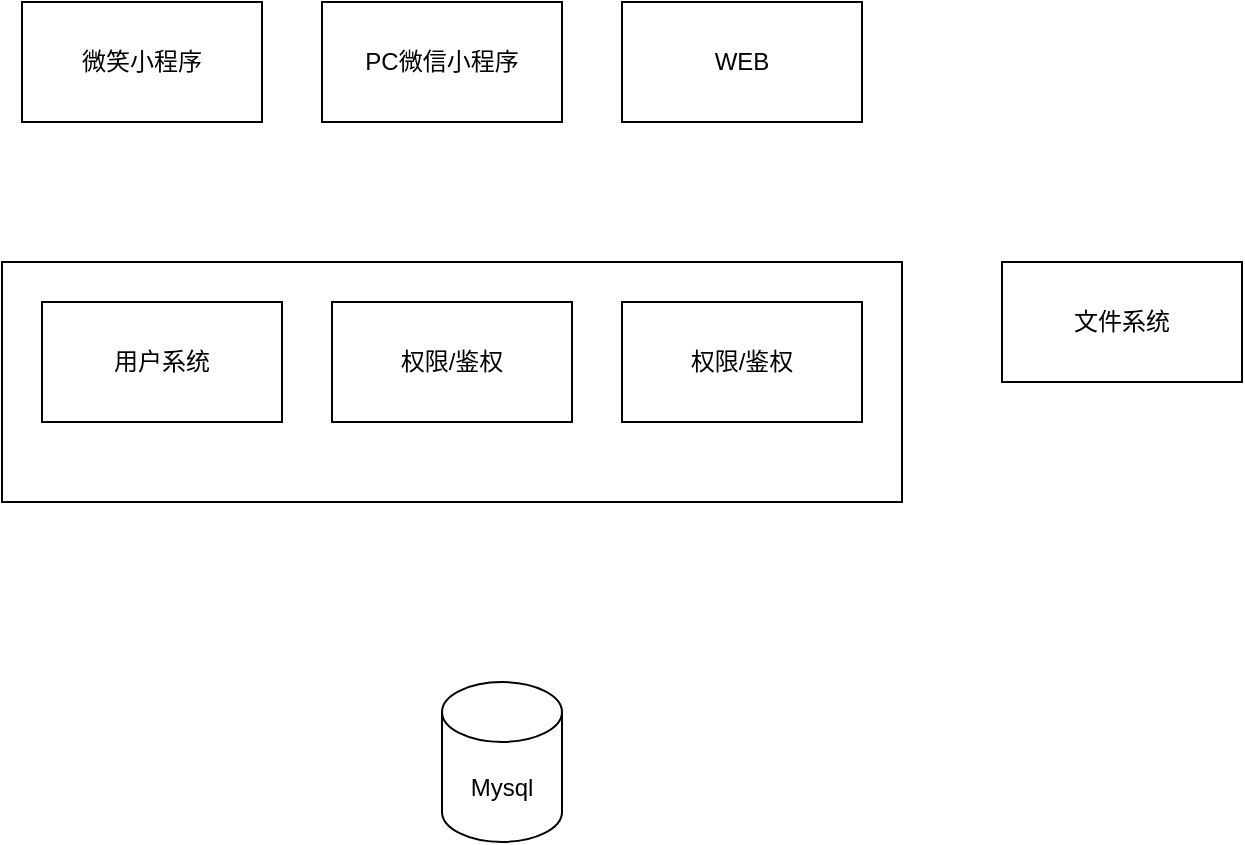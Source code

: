 <mxfile version="21.3.2" type="github">
  <diagram name="第 1 页" id="hYwSPWnD0R3mvGRATKQR">
    <mxGraphModel dx="1506" dy="894" grid="1" gridSize="10" guides="1" tooltips="1" connect="1" arrows="1" fold="1" page="1" pageScale="1" pageWidth="827" pageHeight="1169" math="0" shadow="0">
      <root>
        <mxCell id="0" />
        <mxCell id="1" parent="0" />
        <mxCell id="962obIwDHnLTAN8AyWVL-1" value="" style="rounded=0;whiteSpace=wrap;html=1;" vertex="1" parent="1">
          <mxGeometry x="80" y="220" width="450" height="120" as="geometry" />
        </mxCell>
        <mxCell id="962obIwDHnLTAN8AyWVL-5" value="文件系统" style="rounded=0;whiteSpace=wrap;html=1;" vertex="1" parent="1">
          <mxGeometry x="580" y="220" width="120" height="60" as="geometry" />
        </mxCell>
        <mxCell id="962obIwDHnLTAN8AyWVL-7" value="用户系统" style="rounded=0;whiteSpace=wrap;html=1;" vertex="1" parent="1">
          <mxGeometry x="100" y="240" width="120" height="60" as="geometry" />
        </mxCell>
        <mxCell id="962obIwDHnLTAN8AyWVL-8" value="权限/鉴权" style="rounded=0;whiteSpace=wrap;html=1;" vertex="1" parent="1">
          <mxGeometry x="245" y="240" width="120" height="60" as="geometry" />
        </mxCell>
        <mxCell id="962obIwDHnLTAN8AyWVL-10" value="Mysql" style="shape=cylinder3;whiteSpace=wrap;html=1;boundedLbl=1;backgroundOutline=1;size=15;" vertex="1" parent="1">
          <mxGeometry x="300" y="430" width="60" height="80" as="geometry" />
        </mxCell>
        <mxCell id="962obIwDHnLTAN8AyWVL-11" value="权限/鉴权" style="rounded=0;whiteSpace=wrap;html=1;" vertex="1" parent="1">
          <mxGeometry x="390" y="240" width="120" height="60" as="geometry" />
        </mxCell>
        <mxCell id="962obIwDHnLTAN8AyWVL-12" value="微笑小程序" style="rounded=0;whiteSpace=wrap;html=1;" vertex="1" parent="1">
          <mxGeometry x="90" y="90" width="120" height="60" as="geometry" />
        </mxCell>
        <mxCell id="962obIwDHnLTAN8AyWVL-13" value="PC微信小程序" style="rounded=0;whiteSpace=wrap;html=1;" vertex="1" parent="1">
          <mxGeometry x="240" y="90" width="120" height="60" as="geometry" />
        </mxCell>
        <mxCell id="962obIwDHnLTAN8AyWVL-14" value="WEB" style="rounded=0;whiteSpace=wrap;html=1;" vertex="1" parent="1">
          <mxGeometry x="390" y="90" width="120" height="60" as="geometry" />
        </mxCell>
      </root>
    </mxGraphModel>
  </diagram>
</mxfile>
